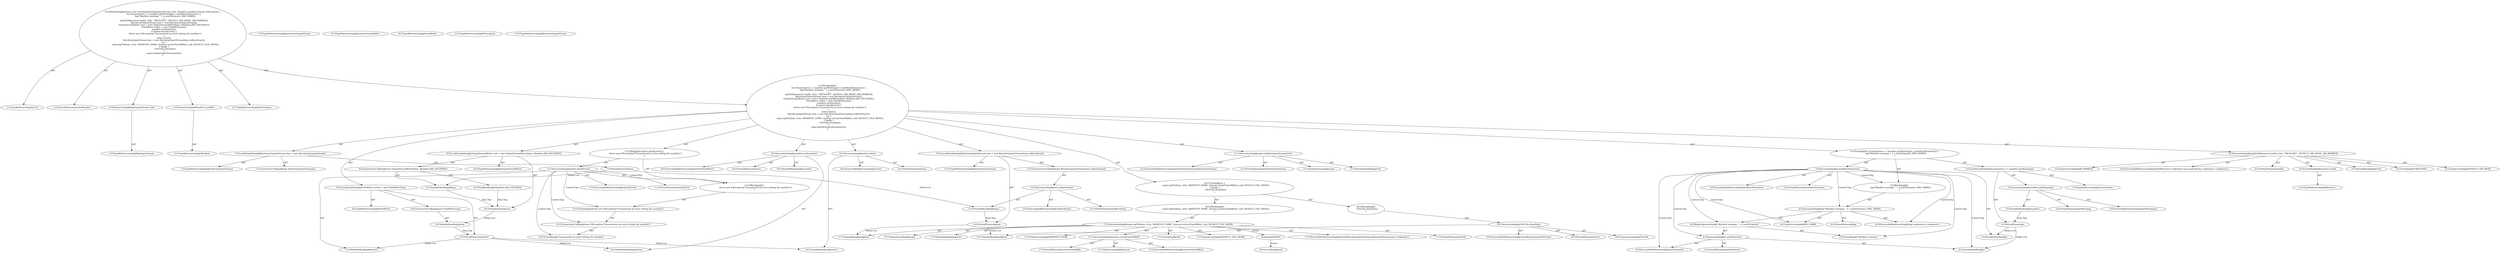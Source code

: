 digraph "writeManifest#?,ZipOutputStream,Manifest" {
0 [label="2:CtTypeReferenceImpl@void" shape=ellipse]
1 [label="2:CtVirtualElement@writeManifest" shape=ellipse]
2 [label="2:CtParameterImpl@ZipOutputStream zOut" shape=ellipse]
3 [label="2:CtTypeReferenceImpl@ZipOutputStream" shape=ellipse]
4 [label="2:CtParameterImpl@Manifest manifest" shape=ellipse]
5 [label="2:CtTypeReferenceImpl@Manifest" shape=ellipse]
6 [label="2:CtTypeReferenceImpl@IOException" shape=ellipse]
7 [label="3:CtTypeReferenceImpl@Enumeration" shape=ellipse]
8 [label="3:CtExecutableReferenceImpl@getWarnings()" shape=ellipse]
9 [label="3:CtVirtualElement@getWarnings" shape=ellipse]
10 [label="3:CtVariableReadImpl@manifest" shape=ellipse]
11 [label="3:CtInvocationImpl@manifest.getWarnings()" shape=ellipse]
12 [label="3:CtVirtualElement@e" shape=ellipse]
13 [label="3:CtLocalVariableImpl@Enumeration e = manifest.getWarnings()" shape=ellipse]
14 [label="3:CtExecutableReferenceImpl@hasMoreElements()" shape=ellipse]
15 [label="3:CtVirtualElement@hasMoreElements" shape=ellipse]
16 [label="3:CtVariableReadImpl@e" shape=ellipse]
17 [label="3:CtInvocationImpl@e.hasMoreElements()" shape=ellipse]
18 [label="4:CtExecutableReferenceImpl@log(<unknown>,<unknown>)" shape=ellipse]
19 [label="4:CtVirtualElement@log" shape=ellipse]
20 [label="4:CtLiteralImpl@\"Manifest warning: \"" shape=ellipse]
21 [label="4:CtExecutableReferenceImpl@nextElement()" shape=ellipse]
22 [label="4:CtVirtualElement@nextElement" shape=ellipse]
23 [label="4:CtVariableReadImpl@e" shape=ellipse]
24 [label="4:CtInvocationImpl@e.nextElement()" shape=ellipse]
25 [label="4:CtBinaryOperatorImpl@\"Manifest warning: \" + e.nextElement()" shape=ellipse]
26 [label="4:CtTypeAccessImpl@MSG_WARN" shape=ellipse]
27 [label="4:CtInvocationImpl@log(\"Manifest warning: \" + e.nextElement(), MSG_WARN)" shape=ellipse]
28 [label="3:CtBlockImpl@\{
    log(\"Manifest warning: \" + e.nextElement(), MSG_WARN);
\}" shape=ellipse]
29 [label="3:CtForImpl@for (Enumeration e = manifest.getWarnings(); e.hasMoreElements();) \{
    log(\"Manifest warning: \" + e.nextElement(), MSG_WARN);
\}" shape=ellipse]
30 [label="6:CtExecutableReferenceImpl@zipDir(Resource,<unknown>,java.lang.String,<unknown>,<unknown>)" shape=ellipse]
31 [label="6:CtVirtualElement@zipDir" shape=ellipse]
32 [label="6:CtLiteralImpl@((Resource) (null))" shape=ellipse]
33 [label="6:CtTypeReferenceImpl@Resource" shape=ellipse]
34 [label="6:CtVariableReadImpl@zOut" shape=ellipse]
35 [label="6:CtLiteralImpl@\"META-INF/\"" shape=ellipse]
36 [label="6:CtTypeAccessImpl@DEFAULT_DIR_MODE" shape=ellipse]
37 [label="6:CtTypeAccessImpl@JAR_MARKER" shape=ellipse]
38 [label="6:CtInvocationImpl@zipDir(((Resource) (null)), zOut, \"META-INF/\", DEFAULT_DIR_MODE, JAR_MARKER)" shape=ellipse]
39 [label="7:CtTypeReferenceImpl@ByteArrayOutputStream" shape=ellipse]
40 [label="7:CtTypeReferenceImpl@ByteArrayOutputStream" shape=ellipse]
41 [label="7:CtConstructorCallImpl@new ByteArrayOutputStream()" shape=ellipse]
42 [label="7:CtVirtualElement@baos" shape=ellipse]
43 [label="7:CtLocalVariableImpl@ByteArrayOutputStream baos = new ByteArrayOutputStream()" shape=ellipse]
44 [label="8:CtTypeReferenceImpl@OutputStreamWriter" shape=ellipse]
45 [label="8:CtTypeReferenceImpl@OutputStreamWriter" shape=ellipse]
46 [label="8:CtVariableReadImpl@baos" shape=ellipse]
47 [label="8:CtFieldReadImpl@Manifest.JAR_ENCODING" shape=ellipse]
48 [label="8:CtConstructorCallImpl@new OutputStreamWriter(baos, Manifest.JAR_ENCODING)" shape=ellipse]
49 [label="8:CtVirtualElement@osw" shape=ellipse]
50 [label="8:CtLocalVariableImpl@OutputStreamWriter osw = new OutputStreamWriter(baos, Manifest.JAR_ENCODING)" shape=ellipse]
51 [label="9:CtTypeReferenceImpl@PrintWriter" shape=ellipse]
52 [label="9:CtTypeReferenceImpl@PrintWriter" shape=ellipse]
53 [label="9:CtVariableReadImpl@osw" shape=ellipse]
54 [label="9:CtConstructorCallImpl@new PrintWriter(osw)" shape=ellipse]
55 [label="9:CtVirtualElement@writer" shape=ellipse]
56 [label="9:CtLocalVariableImpl@PrintWriter writer = new PrintWriter(osw)" shape=ellipse]
57 [label="10:CtExecutableReferenceImpl@write(PrintWriter)" shape=ellipse]
58 [label="10:CtVirtualElement@write" shape=ellipse]
59 [label="10:CtVariableReadImpl@manifest" shape=ellipse]
60 [label="10:CtVariableReadImpl@writer" shape=ellipse]
61 [label="10:CtInvocationImpl@manifest.write(writer)" shape=ellipse]
62 [label="11:CtExecutableReferenceImpl@checkError()" shape=ellipse]
63 [label="11:CtVirtualElement@checkError" shape=ellipse]
64 [label="11:CtVariableReadImpl@writer" shape=ellipse]
65 [label="11:CtInvocationImpl@writer.checkError()" shape=ellipse]
66 [label="12:CtTypeReferenceImpl@IOException" shape=ellipse]
67 [label="12:CtLiteralImpl@\"Encountered an error writing the manifest\"" shape=ellipse]
68 [label="12:CtConstructorCallImpl@new IOException(\"Encountered an error writing the manifest\")" shape=ellipse]
69 [label="12:CtThrowImpl@throw new IOException(\"Encountered an error writing the manifest\")" shape=ellipse]
70 [label="11:CtBlockImpl@\{
    throw new IOException(\"Encountered an error writing the manifest\");
\}" shape=ellipse]
71 [label="11:CtIfImpl@if (writer.checkError()) \{
    throw new IOException(\"Encountered an error writing the manifest\");
\}" shape=ellipse]
72 [label="14:CtExecutableReferenceImpl@close()" shape=ellipse]
73 [label="14:CtVirtualElement@close" shape=ellipse]
74 [label="14:CtVariableReadImpl@writer" shape=ellipse]
75 [label="14:CtInvocationImpl@writer.close()" shape=ellipse]
76 [label="15:CtTypeReferenceImpl@ByteArrayInputStream" shape=ellipse]
77 [label="15:CtTypeReferenceImpl@ByteArrayInputStream" shape=ellipse]
78 [label="15:CtExecutableReferenceImpl@toByteArray()" shape=ellipse]
79 [label="15:CtVirtualElement@toByteArray" shape=ellipse]
80 [label="15:CtVariableReadImpl@baos" shape=ellipse]
81 [label="15:CtInvocationImpl@baos.toByteArray()" shape=ellipse]
82 [label="15:CtConstructorCallImpl@new ByteArrayInputStream(baos.toByteArray())" shape=ellipse]
83 [label="15:CtVirtualElement@bais" shape=ellipse]
84 [label="15:CtLocalVariableImpl@ByteArrayInputStream bais = new ByteArrayInputStream(baos.toByteArray())" shape=ellipse]
85 [label="17:CtExecutableReferenceImpl@zipFile(ByteArrayInputStream,ZipOutputStream,long,<unknown>)" shape=ellipse]
86 [label="17:CtVirtualElement@zipFile" shape=ellipse]
87 [label="17:CtSuperAccessImpl@super" shape=ellipse]
88 [label="17:CtVariableReadImpl@bais" shape=ellipse]
89 [label="17:CtVariableReadImpl@zOut" shape=ellipse]
90 [label="17:CtTypeAccessImpl@MANIFEST_NAME" shape=ellipse]
91 [label="17:CtExecutableReferenceImpl@currentTimeMillis()" shape=ellipse]
92 [label="17:CtVirtualElement@currentTimeMillis" shape=ellipse]
93 [label="17:CtTypeAccessImpl@System" shape=ellipse]
94 [label="17:CtInvocationImpl@System.currentTimeMillis()" shape=ellipse]
95 [label="17:CtLiteralImpl@null" shape=ellipse]
96 [label="17:CtTypeAccessImpl@DEFAULT_FILE_MODE" shape=ellipse]
97 [label="17:CtInvocationImpl@super.zipFile(bais, zOut, MANIFEST_NAME, System.currentTimeMillis(), null, DEFAULT_FILE_MODE)" shape=ellipse]
98 [label="16:CtBlockImpl@\{
    super.zipFile(bais, zOut, MANIFEST_NAME, System.currentTimeMillis(), null, DEFAULT_FILE_MODE);
\}" shape=ellipse]
99 [label="19:CtExecutableReferenceImpl@close(ByteArrayInputStream)" shape=ellipse]
100 [label="19:CtVirtualElement@close" shape=ellipse]
101 [label="19:CtTypeAccessImpl@FileUtils" shape=ellipse]
102 [label="19:CtVariableReadImpl@bais" shape=ellipse]
103 [label="19:CtInvocationImpl@FileUtils.close(bais)" shape=ellipse]
104 [label="18:CtBlockImpl@\{
    FileUtils.close(bais);
\}" shape=ellipse]
105 [label="16:CtTryImpl@try \{
    super.zipFile(bais, zOut, MANIFEST_NAME, System.currentTimeMillis(), null, DEFAULT_FILE_MODE);
\} finally \{
    FileUtils.close(bais);
\}" shape=ellipse]
106 [label="21:CtExecutableReferenceImpl@initZipOutputStream(ZipOutputStream)" shape=ellipse]
107 [label="21:CtVirtualElement@initZipOutputStream" shape=ellipse]
108 [label="21:CtSuperAccessImpl@super" shape=ellipse]
109 [label="21:CtVariableReadImpl@zOut" shape=ellipse]
110 [label="21:CtInvocationImpl@super.initZipOutputStream(zOut)" shape=ellipse]
111 [label="2:CtBlockImpl@\{
    for (Enumeration e = manifest.getWarnings(); e.hasMoreElements();) \{
        log(\"Manifest warning: \" + e.nextElement(), MSG_WARN);
    \}
    zipDir(((Resource) (null)), zOut, \"META-INF/\", DEFAULT_DIR_MODE, JAR_MARKER);
    ByteArrayOutputStream baos = new ByteArrayOutputStream();
    OutputStreamWriter osw = new OutputStreamWriter(baos, Manifest.JAR_ENCODING);
    PrintWriter writer = new PrintWriter(osw);
    manifest.write(writer);
    if (writer.checkError()) \{
        throw new IOException(\"Encountered an error writing the manifest\");
    \}
    writer.close();
    ByteArrayInputStream bais = new ByteArrayInputStream(baos.toByteArray());
    try \{
        super.zipFile(bais, zOut, MANIFEST_NAME, System.currentTimeMillis(), null, DEFAULT_FILE_MODE);
    \} finally \{
        FileUtils.close(bais);
    \}
    super.initZipOutputStream(zOut);
\}" shape=ellipse]
112 [label="2:CtMethodImpl@private void writeManifest(ZipOutputStream zOut, Manifest manifest) throws IOException \{
    for (Enumeration e = manifest.getWarnings(); e.hasMoreElements();) \{
        log(\"Manifest warning: \" + e.nextElement(), MSG_WARN);
    \}
    zipDir(((Resource) (null)), zOut, \"META-INF/\", DEFAULT_DIR_MODE, JAR_MARKER);
    ByteArrayOutputStream baos = new ByteArrayOutputStream();
    OutputStreamWriter osw = new OutputStreamWriter(baos, Manifest.JAR_ENCODING);
    PrintWriter writer = new PrintWriter(osw);
    manifest.write(writer);
    if (writer.checkError()) \{
        throw new IOException(\"Encountered an error writing the manifest\");
    \}
    writer.close();
    ByteArrayInputStream bais = new ByteArrayInputStream(baos.toByteArray());
    try \{
        super.zipFile(bais, zOut, MANIFEST_NAME, System.currentTimeMillis(), null, DEFAULT_FILE_MODE);
    \} finally \{
        FileUtils.close(bais);
    \}
    super.initZipOutputStream(zOut);
\}" shape=ellipse]
113 [label="18:Insert@INSERT" shape=ellipse]
114 [label="18:CtLiteralImpl@null" shape=ellipse]
2 -> 3 [label="AST"];
4 -> 5 [label="AST"];
10 -> 12 [label="Data Dep"];
11 -> 9 [label="AST"];
11 -> 10 [label="AST"];
11 -> 8 [label="AST"];
12 -> 16 [label="Define-Use"];
12 -> 23 [label="Define-Use"];
13 -> 12 [label="AST"];
13 -> 7 [label="AST"];
13 -> 11 [label="AST"];
17 -> 15 [label="AST"];
17 -> 16 [label="AST"];
17 -> 14 [label="AST"];
17 -> 28 [label="Control Dep"];
17 -> 27 [label="Control Dep"];
17 -> 18 [label="Control Dep"];
17 -> 25 [label="Control Dep"];
17 -> 20 [label="Control Dep"];
17 -> 24 [label="Control Dep"];
17 -> 21 [label="Control Dep"];
17 -> 23 [label="Control Dep"];
17 -> 26 [label="Control Dep"];
24 -> 22 [label="AST"];
24 -> 23 [label="AST"];
24 -> 21 [label="AST"];
25 -> 20 [label="AST"];
25 -> 24 [label="AST"];
27 -> 19 [label="AST"];
27 -> 18 [label="AST"];
27 -> 25 [label="AST"];
27 -> 26 [label="AST"];
28 -> 27 [label="AST"];
29 -> 13 [label="AST"];
29 -> 17 [label="AST"];
29 -> 28 [label="AST"];
32 -> 33 [label="AST"];
38 -> 31 [label="AST"];
38 -> 30 [label="AST"];
38 -> 32 [label="AST"];
38 -> 34 [label="AST"];
38 -> 35 [label="AST"];
38 -> 36 [label="AST"];
38 -> 37 [label="AST"];
42 -> 46 [label="Define-Use"];
42 -> 80 [label="Define-Use"];
43 -> 42 [label="AST"];
43 -> 39 [label="AST"];
43 -> 41 [label="AST"];
46 -> 49 [label="Data Dep"];
47 -> 49 [label="Data Dep"];
48 -> 46 [label="AST"];
48 -> 47 [label="AST"];
49 -> 53 [label="Define-Use"];
50 -> 49 [label="AST"];
50 -> 44 [label="AST"];
50 -> 48 [label="AST"];
53 -> 55 [label="Data Dep"];
54 -> 53 [label="AST"];
55 -> 60 [label="Define-Use"];
55 -> 64 [label="Define-Use"];
55 -> 74 [label="Define-Use"];
56 -> 55 [label="AST"];
56 -> 51 [label="AST"];
56 -> 54 [label="AST"];
61 -> 58 [label="AST"];
61 -> 59 [label="AST"];
61 -> 57 [label="AST"];
61 -> 60 [label="AST"];
65 -> 63 [label="AST"];
65 -> 64 [label="AST"];
65 -> 62 [label="AST"];
65 -> 70 [label="Control Dep"];
65 -> 69 [label="Control Dep"];
65 -> 68 [label="Control Dep"];
65 -> 67 [label="Control Dep"];
68 -> 67 [label="AST"];
69 -> 68 [label="AST"];
70 -> 69 [label="AST"];
71 -> 65 [label="AST"];
71 -> 70 [label="AST"];
75 -> 73 [label="AST"];
75 -> 74 [label="AST"];
75 -> 72 [label="AST"];
80 -> 83 [label="Data Dep"];
81 -> 79 [label="AST"];
81 -> 80 [label="AST"];
81 -> 78 [label="AST"];
82 -> 81 [label="AST"];
83 -> 88 [label="Define-Use"];
83 -> 102 [label="Define-Use"];
84 -> 83 [label="AST"];
84 -> 76 [label="AST"];
84 -> 82 [label="AST"];
94 -> 92 [label="AST"];
94 -> 93 [label="AST"];
94 -> 91 [label="AST"];
97 -> 86 [label="AST"];
97 -> 87 [label="AST"];
97 -> 85 [label="AST"];
97 -> 88 [label="AST"];
97 -> 89 [label="AST"];
97 -> 90 [label="AST"];
97 -> 94 [label="AST"];
97 -> 95 [label="AST"];
97 -> 96 [label="AST"];
97 -> 113 [label="Action"];
98 -> 97 [label="AST"];
103 -> 100 [label="AST"];
103 -> 101 [label="AST"];
103 -> 99 [label="AST"];
103 -> 102 [label="AST"];
104 -> 103 [label="AST"];
105 -> 98 [label="AST"];
105 -> 104 [label="AST"];
110 -> 107 [label="AST"];
110 -> 108 [label="AST"];
110 -> 106 [label="AST"];
110 -> 109 [label="AST"];
111 -> 29 [label="AST"];
111 -> 38 [label="AST"];
111 -> 43 [label="AST"];
111 -> 50 [label="AST"];
111 -> 56 [label="AST"];
111 -> 61 [label="AST"];
111 -> 71 [label="AST"];
111 -> 75 [label="AST"];
111 -> 84 [label="AST"];
111 -> 105 [label="AST"];
111 -> 110 [label="AST"];
112 -> 1 [label="AST"];
112 -> 0 [label="AST"];
112 -> 2 [label="AST"];
112 -> 4 [label="AST"];
112 -> 6 [label="AST"];
112 -> 111 [label="AST"];
113 -> 114 [label="Action"];
}